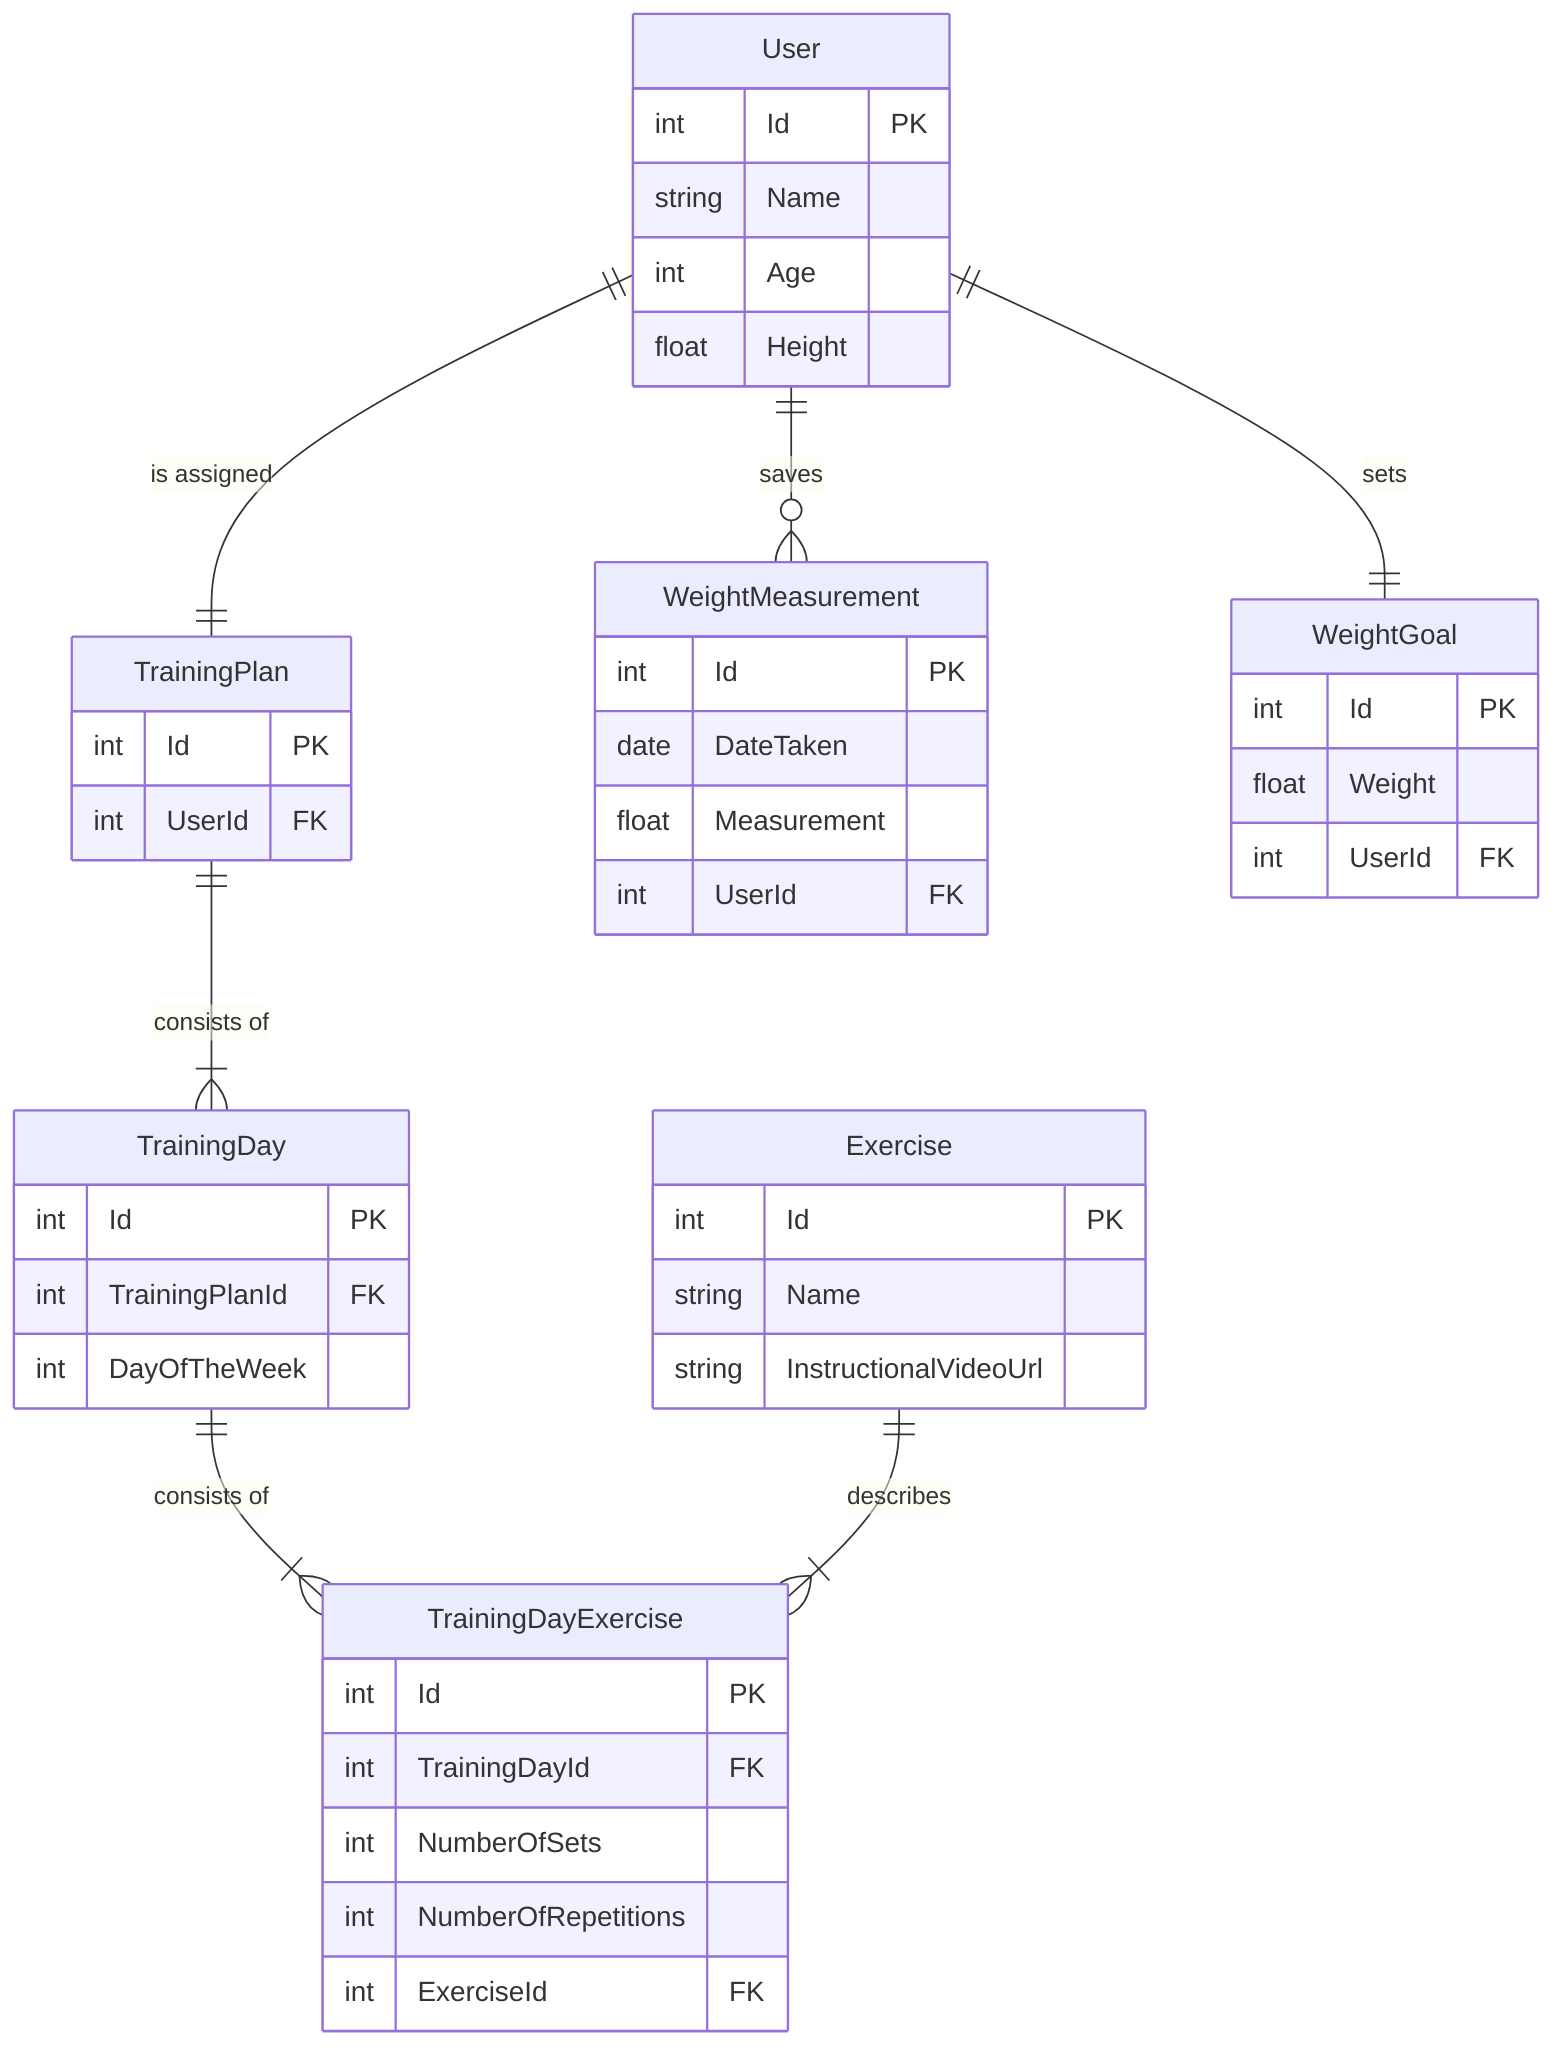 erDiagram
	User {
		int Id PK
		string Name
		int Age
		float Height
	}
	Exercise {
		int Id PK
		string Name
		string InstructionalVideoUrl
	}
	TrainingDayExercise {
		int Id PK
		int TrainingDayId FK
		int NumberOfSets
		int NumberOfRepetitions
		int ExerciseId FK
	}
	TrainingDay {
		int Id PK
		int TrainingPlanId FK
		int DayOfTheWeek
	}
	TrainingPlan {
		int Id PK
		int UserId FK
	}
	WeightMeasurement {
		int Id PK
		date DateTaken
		float Measurement
		int UserId FK
	}
	WeightGoal {
		int Id PK
		float Weight
		int UserId FK
	}

	User ||--o{ WeightMeasurement : saves
	User ||--|| WeightGoal : sets
	User ||--|| TrainingPlan : "is assigned"
	TrainingPlan ||--|{ TrainingDay : "consists of"
	TrainingDay ||--|{ TrainingDayExercise : "consists of"
	Exercise ||--|{ TrainingDayExercise : describes